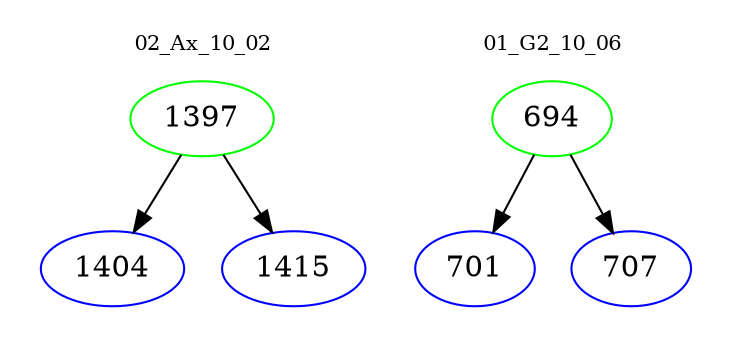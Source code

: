 digraph{
subgraph cluster_0 {
color = white
label = "02_Ax_10_02";
fontsize=10;
T0_1397 [label="1397", color="green"]
T0_1397 -> T0_1404 [color="black"]
T0_1404 [label="1404", color="blue"]
T0_1397 -> T0_1415 [color="black"]
T0_1415 [label="1415", color="blue"]
}
subgraph cluster_1 {
color = white
label = "01_G2_10_06";
fontsize=10;
T1_694 [label="694", color="green"]
T1_694 -> T1_701 [color="black"]
T1_701 [label="701", color="blue"]
T1_694 -> T1_707 [color="black"]
T1_707 [label="707", color="blue"]
}
}
